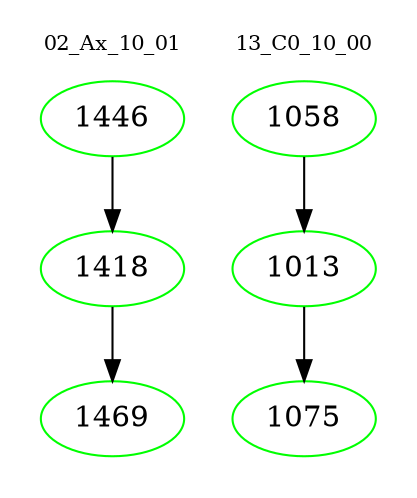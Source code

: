 digraph{
subgraph cluster_0 {
color = white
label = "02_Ax_10_01";
fontsize=10;
T0_1446 [label="1446", color="green"]
T0_1446 -> T0_1418 [color="black"]
T0_1418 [label="1418", color="green"]
T0_1418 -> T0_1469 [color="black"]
T0_1469 [label="1469", color="green"]
}
subgraph cluster_1 {
color = white
label = "13_C0_10_00";
fontsize=10;
T1_1058 [label="1058", color="green"]
T1_1058 -> T1_1013 [color="black"]
T1_1013 [label="1013", color="green"]
T1_1013 -> T1_1075 [color="black"]
T1_1075 [label="1075", color="green"]
}
}

